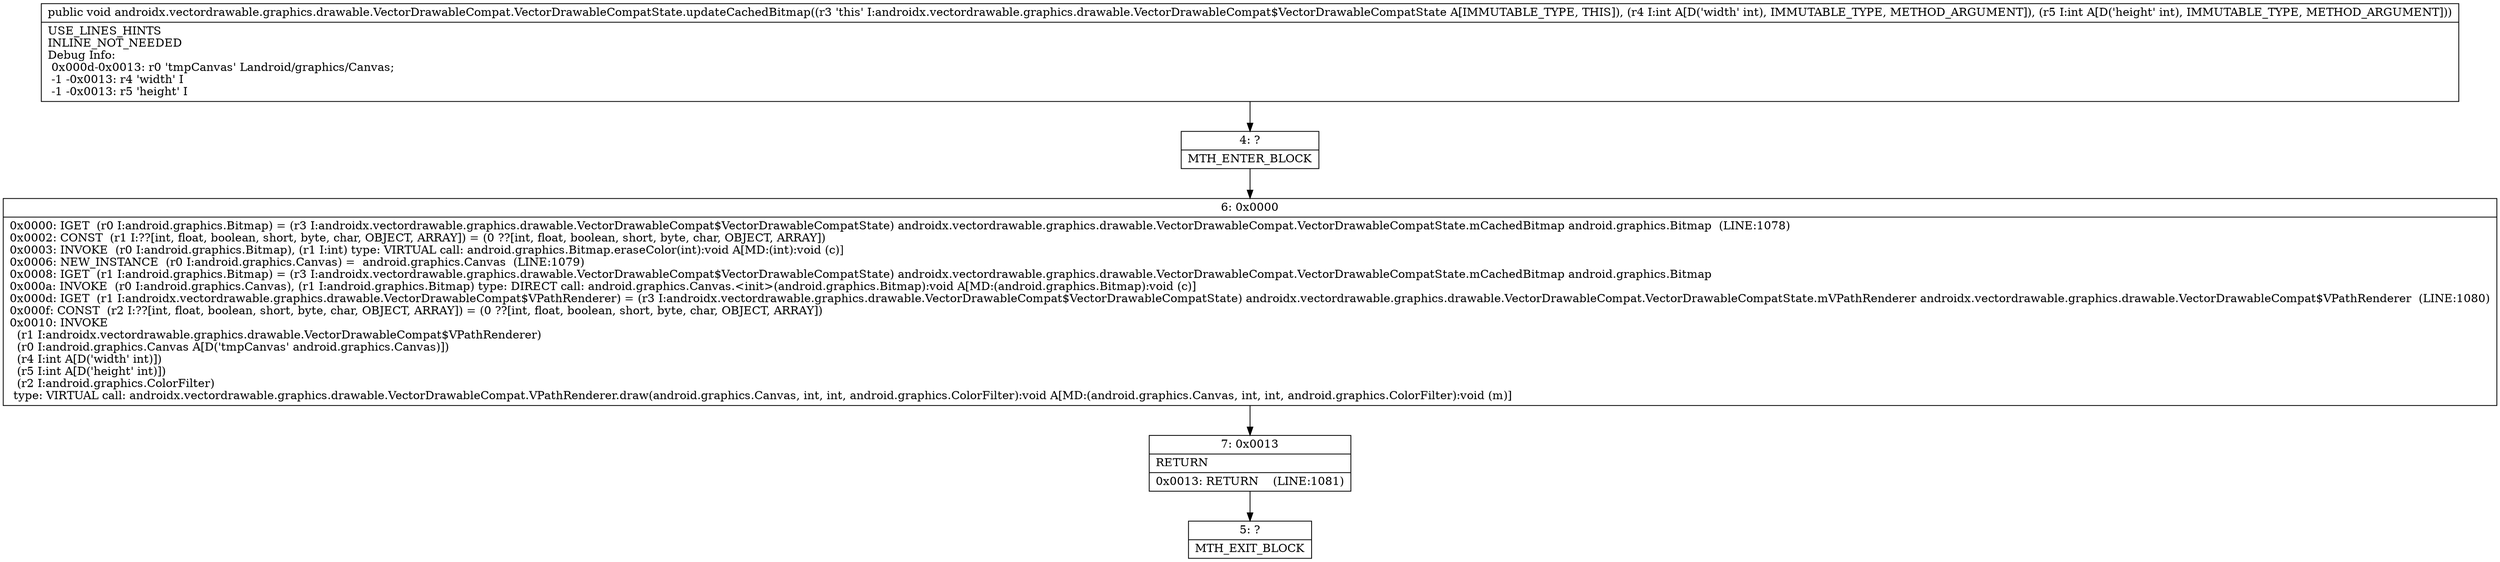digraph "CFG forandroidx.vectordrawable.graphics.drawable.VectorDrawableCompat.VectorDrawableCompatState.updateCachedBitmap(II)V" {
Node_4 [shape=record,label="{4\:\ ?|MTH_ENTER_BLOCK\l}"];
Node_6 [shape=record,label="{6\:\ 0x0000|0x0000: IGET  (r0 I:android.graphics.Bitmap) = (r3 I:androidx.vectordrawable.graphics.drawable.VectorDrawableCompat$VectorDrawableCompatState) androidx.vectordrawable.graphics.drawable.VectorDrawableCompat.VectorDrawableCompatState.mCachedBitmap android.graphics.Bitmap  (LINE:1078)\l0x0002: CONST  (r1 I:??[int, float, boolean, short, byte, char, OBJECT, ARRAY]) = (0 ??[int, float, boolean, short, byte, char, OBJECT, ARRAY]) \l0x0003: INVOKE  (r0 I:android.graphics.Bitmap), (r1 I:int) type: VIRTUAL call: android.graphics.Bitmap.eraseColor(int):void A[MD:(int):void (c)]\l0x0006: NEW_INSTANCE  (r0 I:android.graphics.Canvas) =  android.graphics.Canvas  (LINE:1079)\l0x0008: IGET  (r1 I:android.graphics.Bitmap) = (r3 I:androidx.vectordrawable.graphics.drawable.VectorDrawableCompat$VectorDrawableCompatState) androidx.vectordrawable.graphics.drawable.VectorDrawableCompat.VectorDrawableCompatState.mCachedBitmap android.graphics.Bitmap \l0x000a: INVOKE  (r0 I:android.graphics.Canvas), (r1 I:android.graphics.Bitmap) type: DIRECT call: android.graphics.Canvas.\<init\>(android.graphics.Bitmap):void A[MD:(android.graphics.Bitmap):void (c)]\l0x000d: IGET  (r1 I:androidx.vectordrawable.graphics.drawable.VectorDrawableCompat$VPathRenderer) = (r3 I:androidx.vectordrawable.graphics.drawable.VectorDrawableCompat$VectorDrawableCompatState) androidx.vectordrawable.graphics.drawable.VectorDrawableCompat.VectorDrawableCompatState.mVPathRenderer androidx.vectordrawable.graphics.drawable.VectorDrawableCompat$VPathRenderer  (LINE:1080)\l0x000f: CONST  (r2 I:??[int, float, boolean, short, byte, char, OBJECT, ARRAY]) = (0 ??[int, float, boolean, short, byte, char, OBJECT, ARRAY]) \l0x0010: INVOKE  \l  (r1 I:androidx.vectordrawable.graphics.drawable.VectorDrawableCompat$VPathRenderer)\l  (r0 I:android.graphics.Canvas A[D('tmpCanvas' android.graphics.Canvas)])\l  (r4 I:int A[D('width' int)])\l  (r5 I:int A[D('height' int)])\l  (r2 I:android.graphics.ColorFilter)\l type: VIRTUAL call: androidx.vectordrawable.graphics.drawable.VectorDrawableCompat.VPathRenderer.draw(android.graphics.Canvas, int, int, android.graphics.ColorFilter):void A[MD:(android.graphics.Canvas, int, int, android.graphics.ColorFilter):void (m)]\l}"];
Node_7 [shape=record,label="{7\:\ 0x0013|RETURN\l|0x0013: RETURN    (LINE:1081)\l}"];
Node_5 [shape=record,label="{5\:\ ?|MTH_EXIT_BLOCK\l}"];
MethodNode[shape=record,label="{public void androidx.vectordrawable.graphics.drawable.VectorDrawableCompat.VectorDrawableCompatState.updateCachedBitmap((r3 'this' I:androidx.vectordrawable.graphics.drawable.VectorDrawableCompat$VectorDrawableCompatState A[IMMUTABLE_TYPE, THIS]), (r4 I:int A[D('width' int), IMMUTABLE_TYPE, METHOD_ARGUMENT]), (r5 I:int A[D('height' int), IMMUTABLE_TYPE, METHOD_ARGUMENT]))  | USE_LINES_HINTS\lINLINE_NOT_NEEDED\lDebug Info:\l  0x000d\-0x0013: r0 'tmpCanvas' Landroid\/graphics\/Canvas;\l  \-1 \-0x0013: r4 'width' I\l  \-1 \-0x0013: r5 'height' I\l}"];
MethodNode -> Node_4;Node_4 -> Node_6;
Node_6 -> Node_7;
Node_7 -> Node_5;
}

